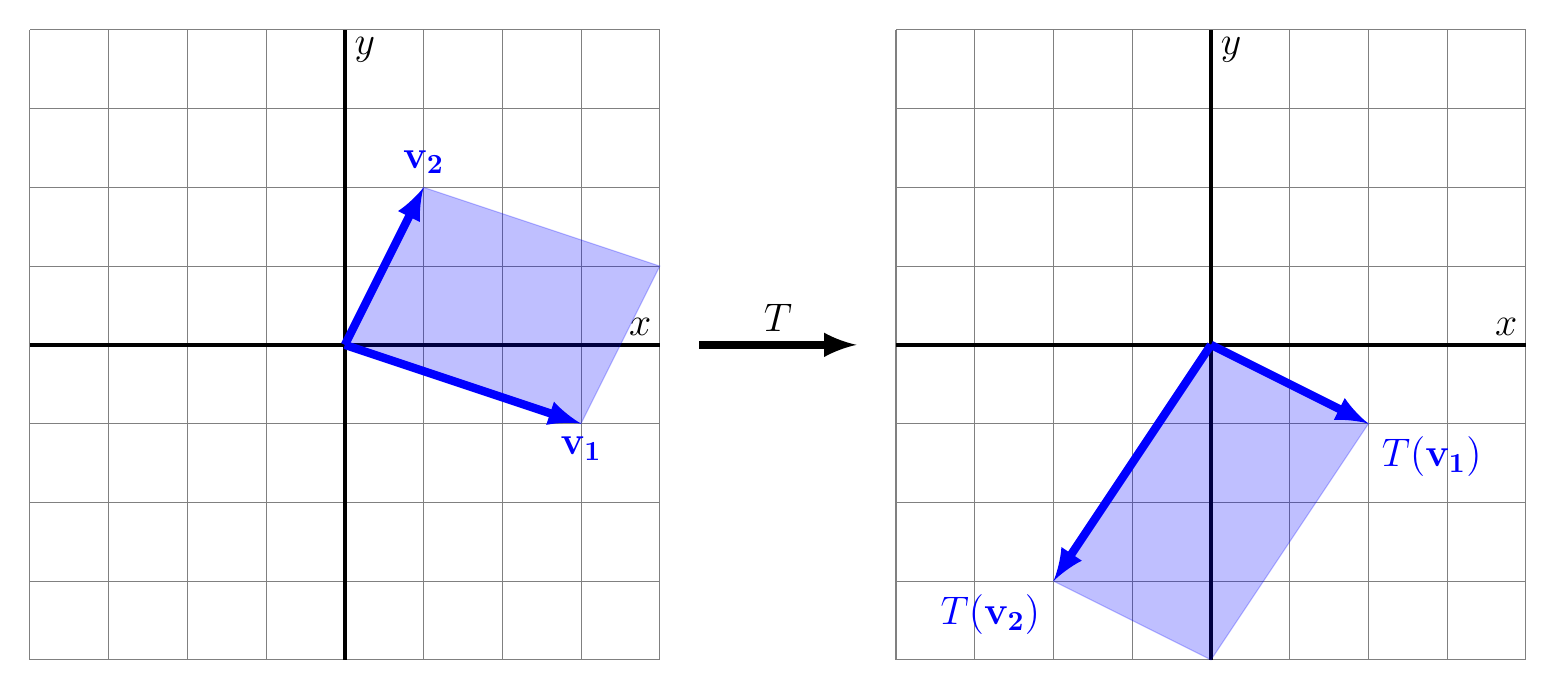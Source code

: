 \begin{tikzpicture}[scale=1]

\def\xmin{-4} \def\xmax{4}
\def\ymin{-4} \def\ymax{4}

\draw[-latex,line width=3pt] (\xmax+0.5,0) -- node[above] {\Large$T$} (\xmax+2.5,0);

% domain = R^2, left
\begin{scope}[shift={(0,0)}]
\draw[gray] (\xmin,\ymin) grid (\xmax,\ymax);
\draw[color=black, ultra thick] (\xmin,0) -- (\xmax,0);
\draw[color=black, ultra thick] (0,\ymin) -- (0,\ymax);
\draw (\xmax-0.25,0) node[above] {\Large$x$};
\draw (0,\ymax-0.25) node[right] {\Large$y$};

\filldraw[fill=blue,color=blue,opacity=0.25] (0,0) -- (3,-1) -- (4,1) -- (1,2) -- cycle;
\draw [-latex, blue, line width=3pt] (0,0) -- (3,-1) node[below] {\Large $\mathbf{v_1}$};
\draw [-latex, blue, line width=3pt] (0,0) -- (1,2) node[above] {\Large $\mathbf{v_2}$};
\end{scope}

% codomain = R^2, right
\begin{scope}[shift={(\xmax+7,0)}]
\draw[gray] (\xmin,\ymin) grid (\xmax,\ymax);
\draw[color=black, ultra thick] (\xmin,0) -- (\xmax,0);
\draw[color=black, ultra thick] (0,\ymin) -- (0,\ymax);
\draw (\xmax-0.25,0) node[above] {\Large$x$};
\draw (0,\ymax-0.25) node[right] {\Large$y$};

\filldraw[fill=blue,color=blue,opacity=0.25] (0,0) -- (2,-1) -- (0,-4) -- (-2,-3) -- cycle;
\draw [-latex, blue, line width=3pt] (0,0) -- (2,-1) node[below right] {\Large $T(\mathbf{v_1})$};
\draw [-latex, blue, line width=3pt] (0,0) -- (-2,-3) node[below left] {\Large $T(\mathbf{v_2})$};
\end{scope}



\end{tikzpicture}
